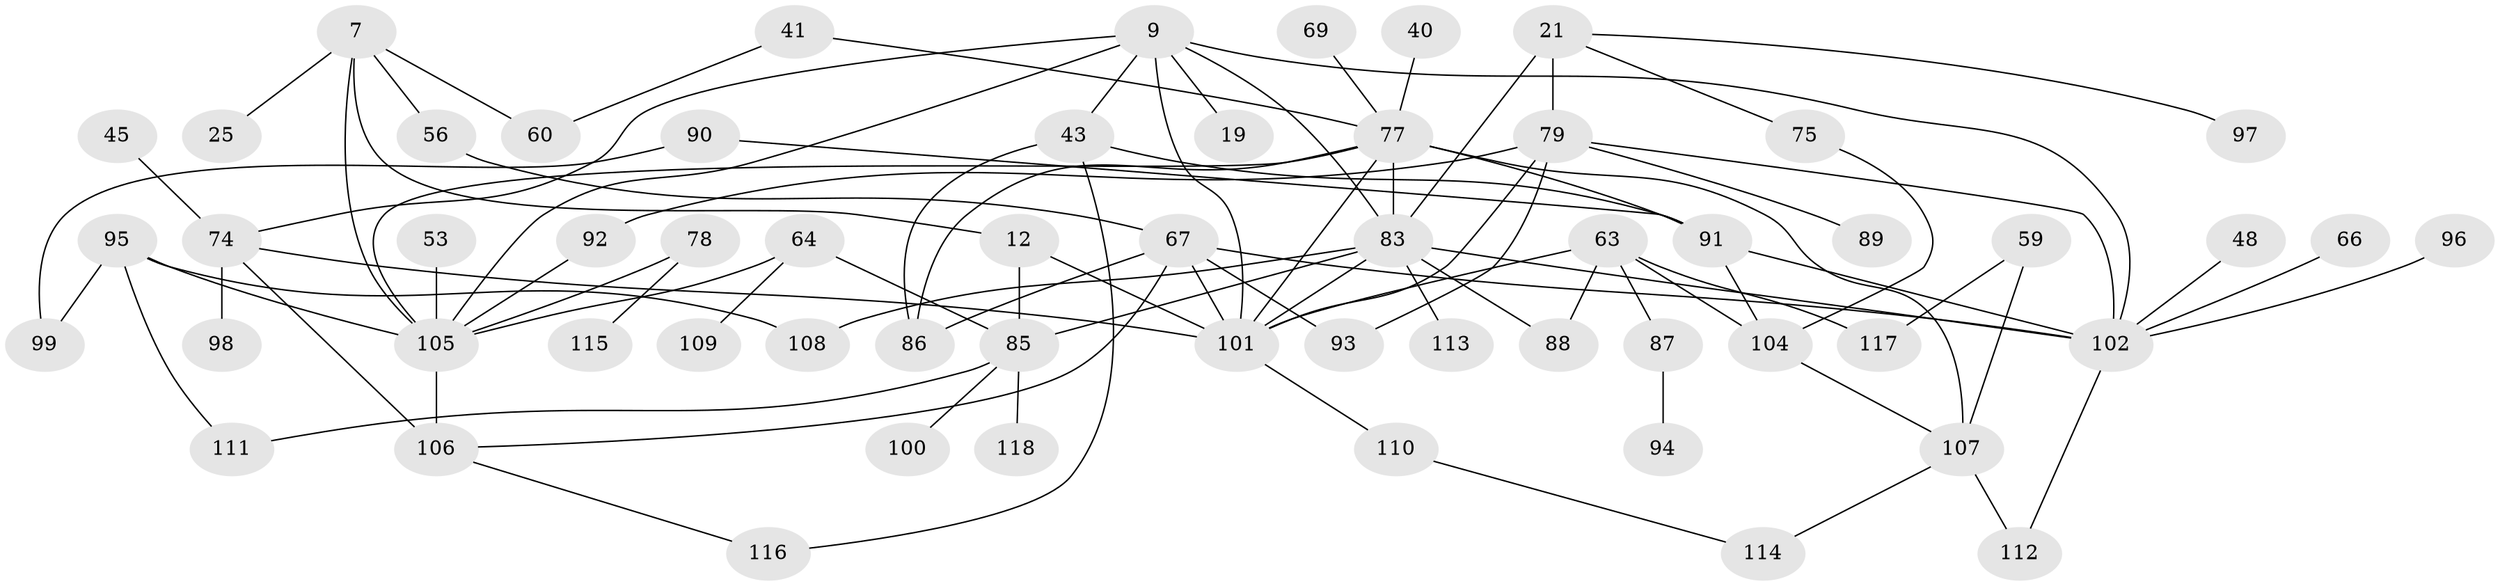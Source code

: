 // original degree distribution, {3: 0.2796610169491525, 6: 0.059322033898305086, 5: 0.06779661016949153, 7: 0.025423728813559324, 4: 0.15254237288135594, 2: 0.2288135593220339, 1: 0.1864406779661017}
// Generated by graph-tools (version 1.1) at 2025/41/03/09/25 04:41:01]
// undirected, 59 vertices, 90 edges
graph export_dot {
graph [start="1"]
  node [color=gray90,style=filled];
  7;
  9 [super="+6"];
  12 [super="+5"];
  19;
  21;
  25;
  40;
  41;
  43;
  45;
  48;
  53;
  56;
  59 [super="+54"];
  60;
  63 [super="+4+3+10"];
  64 [super="+61"];
  66;
  67;
  69;
  74 [super="+39+50"];
  75;
  77 [super="+26+38+62+70"];
  78;
  79 [super="+17"];
  83 [super="+8+13+81"];
  85 [super="+44+57+51"];
  86 [super="+36"];
  87;
  88;
  89;
  90;
  91 [super="+58+84"];
  92;
  93;
  94;
  95;
  96;
  97;
  98;
  99;
  100;
  101 [super="+2+33"];
  102 [super="+24+30+42+35+20+18"];
  104 [super="+82+71"];
  105 [super="+32+37+55+73"];
  106 [super="+103"];
  107;
  108;
  109;
  110;
  111 [super="+72"];
  112;
  113;
  114;
  115;
  116;
  117 [super="+47"];
  118;
  7 -- 25;
  7 -- 56;
  7 -- 60;
  7 -- 12 [weight=2];
  7 -- 105 [weight=2];
  9 -- 105 [weight=2];
  9 -- 43;
  9 -- 101 [weight=2];
  9 -- 19;
  9 -- 83;
  9 -- 102 [weight=2];
  9 -- 74;
  12 -- 101;
  12 -- 85 [weight=3];
  21 -- 97;
  21 -- 83 [weight=2];
  21 -- 79 [weight=2];
  21 -- 75;
  40 -- 77;
  41 -- 60;
  41 -- 77;
  43 -- 116;
  43 -- 86;
  43 -- 91;
  45 -- 74;
  48 -- 102;
  53 -- 105;
  56 -- 67;
  59 -- 107;
  59 -- 117;
  63 -- 101;
  63 -- 87;
  63 -- 88;
  63 -- 117 [weight=2];
  63 -- 104 [weight=2];
  64 -- 109;
  64 -- 85 [weight=2];
  64 -- 105;
  66 -- 102;
  67 -- 101;
  67 -- 86 [weight=2];
  67 -- 93;
  67 -- 102;
  67 -- 106;
  69 -- 77;
  74 -- 101;
  74 -- 106 [weight=2];
  74 -- 98;
  75 -- 104;
  77 -- 107;
  77 -- 101 [weight=2];
  77 -- 86;
  77 -- 105 [weight=3];
  77 -- 83 [weight=3];
  77 -- 91;
  78 -- 115;
  78 -- 105;
  79 -- 93 [weight=2];
  79 -- 92;
  79 -- 89;
  79 -- 101 [weight=3];
  79 -- 102 [weight=2];
  83 -- 101;
  83 -- 85;
  83 -- 88;
  83 -- 113;
  83 -- 102;
  83 -- 108;
  85 -- 100;
  85 -- 118;
  85 -- 111;
  87 -- 94;
  90 -- 99;
  90 -- 91;
  91 -- 104 [weight=2];
  91 -- 102 [weight=2];
  92 -- 105 [weight=2];
  95 -- 99;
  95 -- 108;
  95 -- 105;
  95 -- 111;
  96 -- 102;
  101 -- 110;
  102 -- 112;
  104 -- 107;
  105 -- 106;
  106 -- 116;
  107 -- 112;
  107 -- 114;
  110 -- 114;
}
